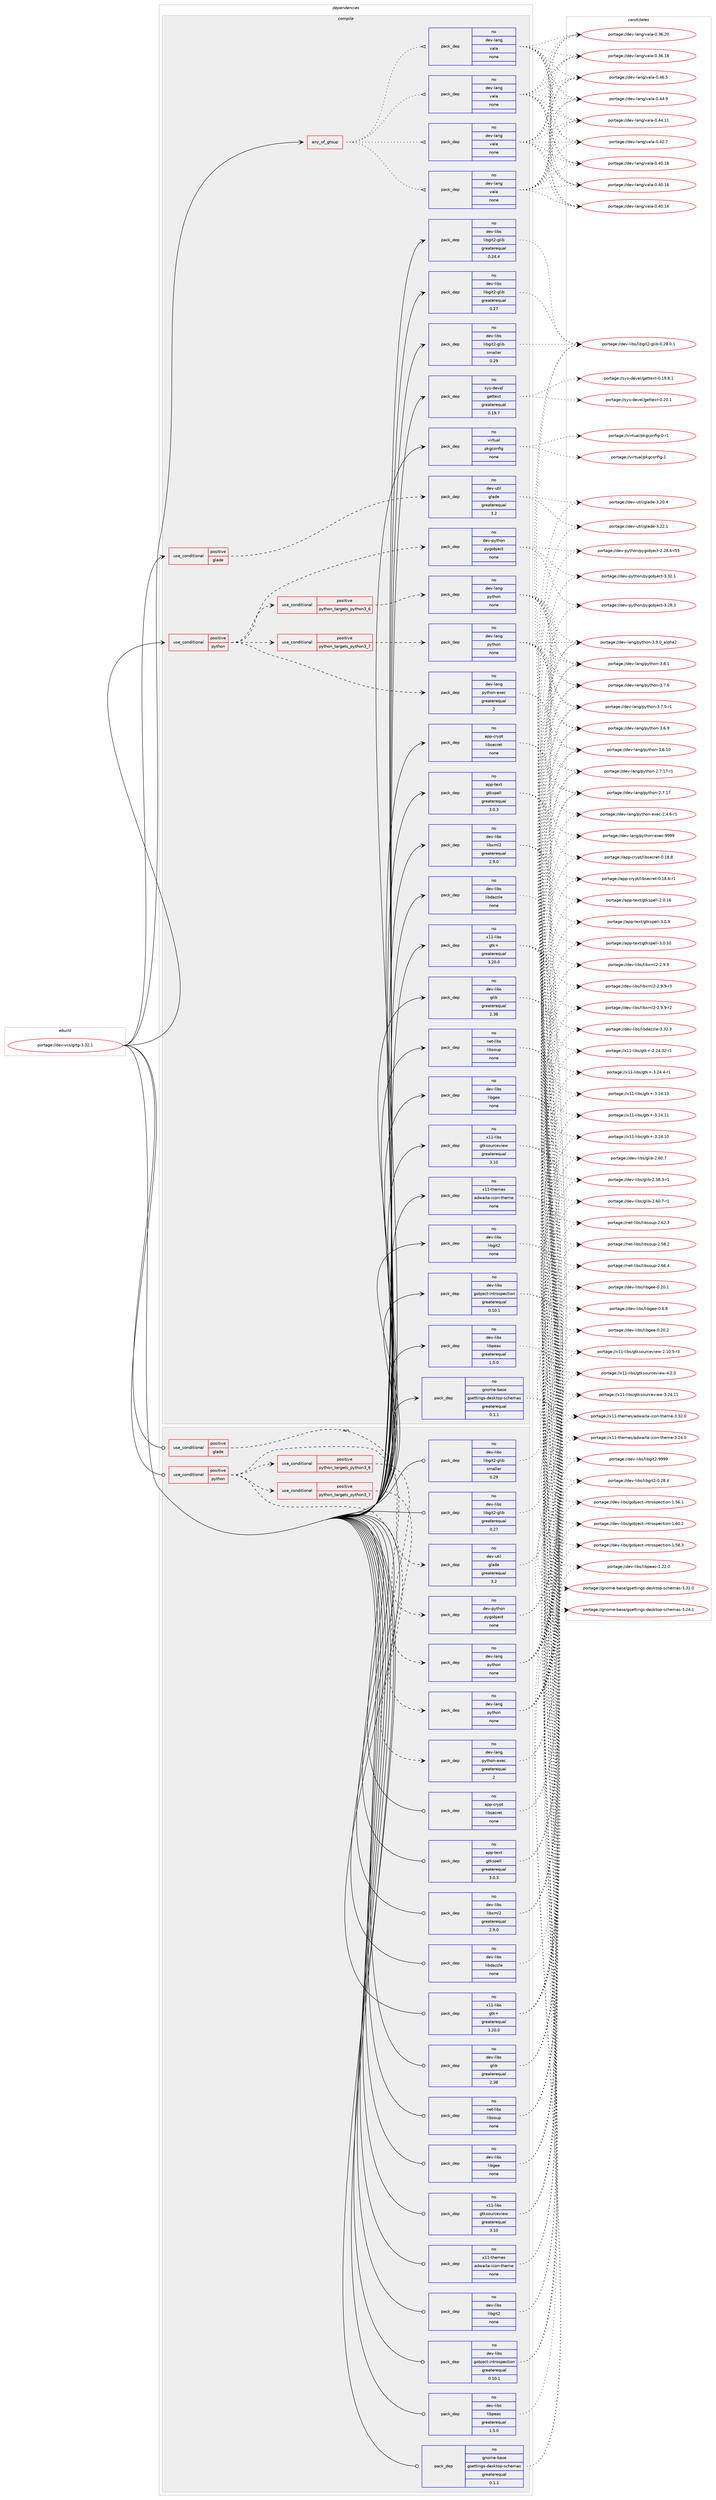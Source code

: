 digraph prolog {

# *************
# Graph options
# *************

newrank=true;
concentrate=true;
compound=true;
graph [rankdir=LR,fontname=Helvetica,fontsize=10,ranksep=1.5];#, ranksep=2.5, nodesep=0.2];
edge  [arrowhead=vee];
node  [fontname=Helvetica,fontsize=10];

# **********
# The ebuild
# **********

subgraph cluster_leftcol {
color=gray;
label=<<i>ebuild</i>>;
id [label="portage://dev-vcs/gitg-3.32.1", color=red, width=4, href="../dev-vcs/gitg-3.32.1.svg"];
}

# ****************
# The dependencies
# ****************

subgraph cluster_midcol {
color=gray;
label=<<i>dependencies</i>>;
subgraph cluster_compile {
fillcolor="#eeeeee";
style=filled;
label=<<i>compile</i>>;
subgraph any4346 {
dependency293633 [label=<<TABLE BORDER="0" CELLBORDER="1" CELLSPACING="0" CELLPADDING="4"><TR><TD CELLPADDING="10">any_of_group</TD></TR></TABLE>>, shape=none, color=red];subgraph pack228359 {
dependency293634 [label=<<TABLE BORDER="0" CELLBORDER="1" CELLSPACING="0" CELLPADDING="4" WIDTH="220"><TR><TD ROWSPAN="6" CELLPADDING="30">pack_dep</TD></TR><TR><TD WIDTH="110">no</TD></TR><TR><TD>dev-lang</TD></TR><TR><TD>vala</TD></TR><TR><TD>none</TD></TR><TR><TD></TD></TR></TABLE>>, shape=none, color=blue];
}
dependency293633:e -> dependency293634:w [weight=20,style="dotted",arrowhead="oinv"];
subgraph pack228360 {
dependency293635 [label=<<TABLE BORDER="0" CELLBORDER="1" CELLSPACING="0" CELLPADDING="4" WIDTH="220"><TR><TD ROWSPAN="6" CELLPADDING="30">pack_dep</TD></TR><TR><TD WIDTH="110">no</TD></TR><TR><TD>dev-lang</TD></TR><TR><TD>vala</TD></TR><TR><TD>none</TD></TR><TR><TD></TD></TR></TABLE>>, shape=none, color=blue];
}
dependency293633:e -> dependency293635:w [weight=20,style="dotted",arrowhead="oinv"];
subgraph pack228361 {
dependency293636 [label=<<TABLE BORDER="0" CELLBORDER="1" CELLSPACING="0" CELLPADDING="4" WIDTH="220"><TR><TD ROWSPAN="6" CELLPADDING="30">pack_dep</TD></TR><TR><TD WIDTH="110">no</TD></TR><TR><TD>dev-lang</TD></TR><TR><TD>vala</TD></TR><TR><TD>none</TD></TR><TR><TD></TD></TR></TABLE>>, shape=none, color=blue];
}
dependency293633:e -> dependency293636:w [weight=20,style="dotted",arrowhead="oinv"];
subgraph pack228362 {
dependency293637 [label=<<TABLE BORDER="0" CELLBORDER="1" CELLSPACING="0" CELLPADDING="4" WIDTH="220"><TR><TD ROWSPAN="6" CELLPADDING="30">pack_dep</TD></TR><TR><TD WIDTH="110">no</TD></TR><TR><TD>dev-lang</TD></TR><TR><TD>vala</TD></TR><TR><TD>none</TD></TR><TR><TD></TD></TR></TABLE>>, shape=none, color=blue];
}
dependency293633:e -> dependency293637:w [weight=20,style="dotted",arrowhead="oinv"];
}
id:e -> dependency293633:w [weight=20,style="solid",arrowhead="vee"];
subgraph cond60725 {
dependency293638 [label=<<TABLE BORDER="0" CELLBORDER="1" CELLSPACING="0" CELLPADDING="4"><TR><TD ROWSPAN="3" CELLPADDING="10">use_conditional</TD></TR><TR><TD>positive</TD></TR><TR><TD>glade</TD></TR></TABLE>>, shape=none, color=red];
subgraph pack228363 {
dependency293639 [label=<<TABLE BORDER="0" CELLBORDER="1" CELLSPACING="0" CELLPADDING="4" WIDTH="220"><TR><TD ROWSPAN="6" CELLPADDING="30">pack_dep</TD></TR><TR><TD WIDTH="110">no</TD></TR><TR><TD>dev-util</TD></TR><TR><TD>glade</TD></TR><TR><TD>greaterequal</TD></TR><TR><TD>3.2</TD></TR></TABLE>>, shape=none, color=blue];
}
dependency293638:e -> dependency293639:w [weight=20,style="dashed",arrowhead="vee"];
}
id:e -> dependency293638:w [weight=20,style="solid",arrowhead="vee"];
subgraph cond60726 {
dependency293640 [label=<<TABLE BORDER="0" CELLBORDER="1" CELLSPACING="0" CELLPADDING="4"><TR><TD ROWSPAN="3" CELLPADDING="10">use_conditional</TD></TR><TR><TD>positive</TD></TR><TR><TD>python</TD></TR></TABLE>>, shape=none, color=red];
subgraph cond60727 {
dependency293641 [label=<<TABLE BORDER="0" CELLBORDER="1" CELLSPACING="0" CELLPADDING="4"><TR><TD ROWSPAN="3" CELLPADDING="10">use_conditional</TD></TR><TR><TD>positive</TD></TR><TR><TD>python_targets_python3_6</TD></TR></TABLE>>, shape=none, color=red];
subgraph pack228364 {
dependency293642 [label=<<TABLE BORDER="0" CELLBORDER="1" CELLSPACING="0" CELLPADDING="4" WIDTH="220"><TR><TD ROWSPAN="6" CELLPADDING="30">pack_dep</TD></TR><TR><TD WIDTH="110">no</TD></TR><TR><TD>dev-lang</TD></TR><TR><TD>python</TD></TR><TR><TD>none</TD></TR><TR><TD></TD></TR></TABLE>>, shape=none, color=blue];
}
dependency293641:e -> dependency293642:w [weight=20,style="dashed",arrowhead="vee"];
}
dependency293640:e -> dependency293641:w [weight=20,style="dashed",arrowhead="vee"];
subgraph cond60728 {
dependency293643 [label=<<TABLE BORDER="0" CELLBORDER="1" CELLSPACING="0" CELLPADDING="4"><TR><TD ROWSPAN="3" CELLPADDING="10">use_conditional</TD></TR><TR><TD>positive</TD></TR><TR><TD>python_targets_python3_7</TD></TR></TABLE>>, shape=none, color=red];
subgraph pack228365 {
dependency293644 [label=<<TABLE BORDER="0" CELLBORDER="1" CELLSPACING="0" CELLPADDING="4" WIDTH="220"><TR><TD ROWSPAN="6" CELLPADDING="30">pack_dep</TD></TR><TR><TD WIDTH="110">no</TD></TR><TR><TD>dev-lang</TD></TR><TR><TD>python</TD></TR><TR><TD>none</TD></TR><TR><TD></TD></TR></TABLE>>, shape=none, color=blue];
}
dependency293643:e -> dependency293644:w [weight=20,style="dashed",arrowhead="vee"];
}
dependency293640:e -> dependency293643:w [weight=20,style="dashed",arrowhead="vee"];
subgraph pack228366 {
dependency293645 [label=<<TABLE BORDER="0" CELLBORDER="1" CELLSPACING="0" CELLPADDING="4" WIDTH="220"><TR><TD ROWSPAN="6" CELLPADDING="30">pack_dep</TD></TR><TR><TD WIDTH="110">no</TD></TR><TR><TD>dev-lang</TD></TR><TR><TD>python-exec</TD></TR><TR><TD>greaterequal</TD></TR><TR><TD>2</TD></TR></TABLE>>, shape=none, color=blue];
}
dependency293640:e -> dependency293645:w [weight=20,style="dashed",arrowhead="vee"];
subgraph pack228367 {
dependency293646 [label=<<TABLE BORDER="0" CELLBORDER="1" CELLSPACING="0" CELLPADDING="4" WIDTH="220"><TR><TD ROWSPAN="6" CELLPADDING="30">pack_dep</TD></TR><TR><TD WIDTH="110">no</TD></TR><TR><TD>dev-python</TD></TR><TR><TD>pygobject</TD></TR><TR><TD>none</TD></TR><TR><TD></TD></TR></TABLE>>, shape=none, color=blue];
}
dependency293640:e -> dependency293646:w [weight=20,style="dashed",arrowhead="vee"];
}
id:e -> dependency293640:w [weight=20,style="solid",arrowhead="vee"];
subgraph pack228368 {
dependency293647 [label=<<TABLE BORDER="0" CELLBORDER="1" CELLSPACING="0" CELLPADDING="4" WIDTH="220"><TR><TD ROWSPAN="6" CELLPADDING="30">pack_dep</TD></TR><TR><TD WIDTH="110">no</TD></TR><TR><TD>app-crypt</TD></TR><TR><TD>libsecret</TD></TR><TR><TD>none</TD></TR><TR><TD></TD></TR></TABLE>>, shape=none, color=blue];
}
id:e -> dependency293647:w [weight=20,style="solid",arrowhead="vee"];
subgraph pack228369 {
dependency293648 [label=<<TABLE BORDER="0" CELLBORDER="1" CELLSPACING="0" CELLPADDING="4" WIDTH="220"><TR><TD ROWSPAN="6" CELLPADDING="30">pack_dep</TD></TR><TR><TD WIDTH="110">no</TD></TR><TR><TD>app-text</TD></TR><TR><TD>gtkspell</TD></TR><TR><TD>greaterequal</TD></TR><TR><TD>3.0.3</TD></TR></TABLE>>, shape=none, color=blue];
}
id:e -> dependency293648:w [weight=20,style="solid",arrowhead="vee"];
subgraph pack228370 {
dependency293649 [label=<<TABLE BORDER="0" CELLBORDER="1" CELLSPACING="0" CELLPADDING="4" WIDTH="220"><TR><TD ROWSPAN="6" CELLPADDING="30">pack_dep</TD></TR><TR><TD WIDTH="110">no</TD></TR><TR><TD>dev-libs</TD></TR><TR><TD>glib</TD></TR><TR><TD>greaterequal</TD></TR><TR><TD>2.38</TD></TR></TABLE>>, shape=none, color=blue];
}
id:e -> dependency293649:w [weight=20,style="solid",arrowhead="vee"];
subgraph pack228371 {
dependency293650 [label=<<TABLE BORDER="0" CELLBORDER="1" CELLSPACING="0" CELLPADDING="4" WIDTH="220"><TR><TD ROWSPAN="6" CELLPADDING="30">pack_dep</TD></TR><TR><TD WIDTH="110">no</TD></TR><TR><TD>dev-libs</TD></TR><TR><TD>gobject-introspection</TD></TR><TR><TD>greaterequal</TD></TR><TR><TD>0.10.1</TD></TR></TABLE>>, shape=none, color=blue];
}
id:e -> dependency293650:w [weight=20,style="solid",arrowhead="vee"];
subgraph pack228372 {
dependency293651 [label=<<TABLE BORDER="0" CELLBORDER="1" CELLSPACING="0" CELLPADDING="4" WIDTH="220"><TR><TD ROWSPAN="6" CELLPADDING="30">pack_dep</TD></TR><TR><TD WIDTH="110">no</TD></TR><TR><TD>dev-libs</TD></TR><TR><TD>libdazzle</TD></TR><TR><TD>none</TD></TR><TR><TD></TD></TR></TABLE>>, shape=none, color=blue];
}
id:e -> dependency293651:w [weight=20,style="solid",arrowhead="vee"];
subgraph pack228373 {
dependency293652 [label=<<TABLE BORDER="0" CELLBORDER="1" CELLSPACING="0" CELLPADDING="4" WIDTH="220"><TR><TD ROWSPAN="6" CELLPADDING="30">pack_dep</TD></TR><TR><TD WIDTH="110">no</TD></TR><TR><TD>dev-libs</TD></TR><TR><TD>libgee</TD></TR><TR><TD>none</TD></TR><TR><TD></TD></TR></TABLE>>, shape=none, color=blue];
}
id:e -> dependency293652:w [weight=20,style="solid",arrowhead="vee"];
subgraph pack228374 {
dependency293653 [label=<<TABLE BORDER="0" CELLBORDER="1" CELLSPACING="0" CELLPADDING="4" WIDTH="220"><TR><TD ROWSPAN="6" CELLPADDING="30">pack_dep</TD></TR><TR><TD WIDTH="110">no</TD></TR><TR><TD>dev-libs</TD></TR><TR><TD>libgit2</TD></TR><TR><TD>none</TD></TR><TR><TD></TD></TR></TABLE>>, shape=none, color=blue];
}
id:e -> dependency293653:w [weight=20,style="solid",arrowhead="vee"];
subgraph pack228375 {
dependency293654 [label=<<TABLE BORDER="0" CELLBORDER="1" CELLSPACING="0" CELLPADDING="4" WIDTH="220"><TR><TD ROWSPAN="6" CELLPADDING="30">pack_dep</TD></TR><TR><TD WIDTH="110">no</TD></TR><TR><TD>dev-libs</TD></TR><TR><TD>libgit2-glib</TD></TR><TR><TD>greaterequal</TD></TR><TR><TD>0.24.4</TD></TR></TABLE>>, shape=none, color=blue];
}
id:e -> dependency293654:w [weight=20,style="solid",arrowhead="vee"];
subgraph pack228376 {
dependency293655 [label=<<TABLE BORDER="0" CELLBORDER="1" CELLSPACING="0" CELLPADDING="4" WIDTH="220"><TR><TD ROWSPAN="6" CELLPADDING="30">pack_dep</TD></TR><TR><TD WIDTH="110">no</TD></TR><TR><TD>dev-libs</TD></TR><TR><TD>libgit2-glib</TD></TR><TR><TD>greaterequal</TD></TR><TR><TD>0.27</TD></TR></TABLE>>, shape=none, color=blue];
}
id:e -> dependency293655:w [weight=20,style="solid",arrowhead="vee"];
subgraph pack228377 {
dependency293656 [label=<<TABLE BORDER="0" CELLBORDER="1" CELLSPACING="0" CELLPADDING="4" WIDTH="220"><TR><TD ROWSPAN="6" CELLPADDING="30">pack_dep</TD></TR><TR><TD WIDTH="110">no</TD></TR><TR><TD>dev-libs</TD></TR><TR><TD>libgit2-glib</TD></TR><TR><TD>smaller</TD></TR><TR><TD>0.29</TD></TR></TABLE>>, shape=none, color=blue];
}
id:e -> dependency293656:w [weight=20,style="solid",arrowhead="vee"];
subgraph pack228378 {
dependency293657 [label=<<TABLE BORDER="0" CELLBORDER="1" CELLSPACING="0" CELLPADDING="4" WIDTH="220"><TR><TD ROWSPAN="6" CELLPADDING="30">pack_dep</TD></TR><TR><TD WIDTH="110">no</TD></TR><TR><TD>dev-libs</TD></TR><TR><TD>libpeas</TD></TR><TR><TD>greaterequal</TD></TR><TR><TD>1.5.0</TD></TR></TABLE>>, shape=none, color=blue];
}
id:e -> dependency293657:w [weight=20,style="solid",arrowhead="vee"];
subgraph pack228379 {
dependency293658 [label=<<TABLE BORDER="0" CELLBORDER="1" CELLSPACING="0" CELLPADDING="4" WIDTH="220"><TR><TD ROWSPAN="6" CELLPADDING="30">pack_dep</TD></TR><TR><TD WIDTH="110">no</TD></TR><TR><TD>dev-libs</TD></TR><TR><TD>libxml2</TD></TR><TR><TD>greaterequal</TD></TR><TR><TD>2.9.0</TD></TR></TABLE>>, shape=none, color=blue];
}
id:e -> dependency293658:w [weight=20,style="solid",arrowhead="vee"];
subgraph pack228380 {
dependency293659 [label=<<TABLE BORDER="0" CELLBORDER="1" CELLSPACING="0" CELLPADDING="4" WIDTH="220"><TR><TD ROWSPAN="6" CELLPADDING="30">pack_dep</TD></TR><TR><TD WIDTH="110">no</TD></TR><TR><TD>gnome-base</TD></TR><TR><TD>gsettings-desktop-schemas</TD></TR><TR><TD>greaterequal</TD></TR><TR><TD>0.1.1</TD></TR></TABLE>>, shape=none, color=blue];
}
id:e -> dependency293659:w [weight=20,style="solid",arrowhead="vee"];
subgraph pack228381 {
dependency293660 [label=<<TABLE BORDER="0" CELLBORDER="1" CELLSPACING="0" CELLPADDING="4" WIDTH="220"><TR><TD ROWSPAN="6" CELLPADDING="30">pack_dep</TD></TR><TR><TD WIDTH="110">no</TD></TR><TR><TD>net-libs</TD></TR><TR><TD>libsoup</TD></TR><TR><TD>none</TD></TR><TR><TD></TD></TR></TABLE>>, shape=none, color=blue];
}
id:e -> dependency293660:w [weight=20,style="solid",arrowhead="vee"];
subgraph pack228382 {
dependency293661 [label=<<TABLE BORDER="0" CELLBORDER="1" CELLSPACING="0" CELLPADDING="4" WIDTH="220"><TR><TD ROWSPAN="6" CELLPADDING="30">pack_dep</TD></TR><TR><TD WIDTH="110">no</TD></TR><TR><TD>sys-devel</TD></TR><TR><TD>gettext</TD></TR><TR><TD>greaterequal</TD></TR><TR><TD>0.19.7</TD></TR></TABLE>>, shape=none, color=blue];
}
id:e -> dependency293661:w [weight=20,style="solid",arrowhead="vee"];
subgraph pack228383 {
dependency293662 [label=<<TABLE BORDER="0" CELLBORDER="1" CELLSPACING="0" CELLPADDING="4" WIDTH="220"><TR><TD ROWSPAN="6" CELLPADDING="30">pack_dep</TD></TR><TR><TD WIDTH="110">no</TD></TR><TR><TD>virtual</TD></TR><TR><TD>pkgconfig</TD></TR><TR><TD>none</TD></TR><TR><TD></TD></TR></TABLE>>, shape=none, color=blue];
}
id:e -> dependency293662:w [weight=20,style="solid",arrowhead="vee"];
subgraph pack228384 {
dependency293663 [label=<<TABLE BORDER="0" CELLBORDER="1" CELLSPACING="0" CELLPADDING="4" WIDTH="220"><TR><TD ROWSPAN="6" CELLPADDING="30">pack_dep</TD></TR><TR><TD WIDTH="110">no</TD></TR><TR><TD>x11-libs</TD></TR><TR><TD>gtk+</TD></TR><TR><TD>greaterequal</TD></TR><TR><TD>3.20.0</TD></TR></TABLE>>, shape=none, color=blue];
}
id:e -> dependency293663:w [weight=20,style="solid",arrowhead="vee"];
subgraph pack228385 {
dependency293664 [label=<<TABLE BORDER="0" CELLBORDER="1" CELLSPACING="0" CELLPADDING="4" WIDTH="220"><TR><TD ROWSPAN="6" CELLPADDING="30">pack_dep</TD></TR><TR><TD WIDTH="110">no</TD></TR><TR><TD>x11-libs</TD></TR><TR><TD>gtksourceview</TD></TR><TR><TD>greaterequal</TD></TR><TR><TD>3.10</TD></TR></TABLE>>, shape=none, color=blue];
}
id:e -> dependency293664:w [weight=20,style="solid",arrowhead="vee"];
subgraph pack228386 {
dependency293665 [label=<<TABLE BORDER="0" CELLBORDER="1" CELLSPACING="0" CELLPADDING="4" WIDTH="220"><TR><TD ROWSPAN="6" CELLPADDING="30">pack_dep</TD></TR><TR><TD WIDTH="110">no</TD></TR><TR><TD>x11-themes</TD></TR><TR><TD>adwaita-icon-theme</TD></TR><TR><TD>none</TD></TR><TR><TD></TD></TR></TABLE>>, shape=none, color=blue];
}
id:e -> dependency293665:w [weight=20,style="solid",arrowhead="vee"];
}
subgraph cluster_compileandrun {
fillcolor="#eeeeee";
style=filled;
label=<<i>compile and run</i>>;
}
subgraph cluster_run {
fillcolor="#eeeeee";
style=filled;
label=<<i>run</i>>;
subgraph cond60729 {
dependency293666 [label=<<TABLE BORDER="0" CELLBORDER="1" CELLSPACING="0" CELLPADDING="4"><TR><TD ROWSPAN="3" CELLPADDING="10">use_conditional</TD></TR><TR><TD>positive</TD></TR><TR><TD>glade</TD></TR></TABLE>>, shape=none, color=red];
subgraph pack228387 {
dependency293667 [label=<<TABLE BORDER="0" CELLBORDER="1" CELLSPACING="0" CELLPADDING="4" WIDTH="220"><TR><TD ROWSPAN="6" CELLPADDING="30">pack_dep</TD></TR><TR><TD WIDTH="110">no</TD></TR><TR><TD>dev-util</TD></TR><TR><TD>glade</TD></TR><TR><TD>greaterequal</TD></TR><TR><TD>3.2</TD></TR></TABLE>>, shape=none, color=blue];
}
dependency293666:e -> dependency293667:w [weight=20,style="dashed",arrowhead="vee"];
}
id:e -> dependency293666:w [weight=20,style="solid",arrowhead="odot"];
subgraph cond60730 {
dependency293668 [label=<<TABLE BORDER="0" CELLBORDER="1" CELLSPACING="0" CELLPADDING="4"><TR><TD ROWSPAN="3" CELLPADDING="10">use_conditional</TD></TR><TR><TD>positive</TD></TR><TR><TD>python</TD></TR></TABLE>>, shape=none, color=red];
subgraph cond60731 {
dependency293669 [label=<<TABLE BORDER="0" CELLBORDER="1" CELLSPACING="0" CELLPADDING="4"><TR><TD ROWSPAN="3" CELLPADDING="10">use_conditional</TD></TR><TR><TD>positive</TD></TR><TR><TD>python_targets_python3_6</TD></TR></TABLE>>, shape=none, color=red];
subgraph pack228388 {
dependency293670 [label=<<TABLE BORDER="0" CELLBORDER="1" CELLSPACING="0" CELLPADDING="4" WIDTH="220"><TR><TD ROWSPAN="6" CELLPADDING="30">pack_dep</TD></TR><TR><TD WIDTH="110">no</TD></TR><TR><TD>dev-lang</TD></TR><TR><TD>python</TD></TR><TR><TD>none</TD></TR><TR><TD></TD></TR></TABLE>>, shape=none, color=blue];
}
dependency293669:e -> dependency293670:w [weight=20,style="dashed",arrowhead="vee"];
}
dependency293668:e -> dependency293669:w [weight=20,style="dashed",arrowhead="vee"];
subgraph cond60732 {
dependency293671 [label=<<TABLE BORDER="0" CELLBORDER="1" CELLSPACING="0" CELLPADDING="4"><TR><TD ROWSPAN="3" CELLPADDING="10">use_conditional</TD></TR><TR><TD>positive</TD></TR><TR><TD>python_targets_python3_7</TD></TR></TABLE>>, shape=none, color=red];
subgraph pack228389 {
dependency293672 [label=<<TABLE BORDER="0" CELLBORDER="1" CELLSPACING="0" CELLPADDING="4" WIDTH="220"><TR><TD ROWSPAN="6" CELLPADDING="30">pack_dep</TD></TR><TR><TD WIDTH="110">no</TD></TR><TR><TD>dev-lang</TD></TR><TR><TD>python</TD></TR><TR><TD>none</TD></TR><TR><TD></TD></TR></TABLE>>, shape=none, color=blue];
}
dependency293671:e -> dependency293672:w [weight=20,style="dashed",arrowhead="vee"];
}
dependency293668:e -> dependency293671:w [weight=20,style="dashed",arrowhead="vee"];
subgraph pack228390 {
dependency293673 [label=<<TABLE BORDER="0" CELLBORDER="1" CELLSPACING="0" CELLPADDING="4" WIDTH="220"><TR><TD ROWSPAN="6" CELLPADDING="30">pack_dep</TD></TR><TR><TD WIDTH="110">no</TD></TR><TR><TD>dev-lang</TD></TR><TR><TD>python-exec</TD></TR><TR><TD>greaterequal</TD></TR><TR><TD>2</TD></TR></TABLE>>, shape=none, color=blue];
}
dependency293668:e -> dependency293673:w [weight=20,style="dashed",arrowhead="vee"];
subgraph pack228391 {
dependency293674 [label=<<TABLE BORDER="0" CELLBORDER="1" CELLSPACING="0" CELLPADDING="4" WIDTH="220"><TR><TD ROWSPAN="6" CELLPADDING="30">pack_dep</TD></TR><TR><TD WIDTH="110">no</TD></TR><TR><TD>dev-python</TD></TR><TR><TD>pygobject</TD></TR><TR><TD>none</TD></TR><TR><TD></TD></TR></TABLE>>, shape=none, color=blue];
}
dependency293668:e -> dependency293674:w [weight=20,style="dashed",arrowhead="vee"];
}
id:e -> dependency293668:w [weight=20,style="solid",arrowhead="odot"];
subgraph pack228392 {
dependency293675 [label=<<TABLE BORDER="0" CELLBORDER="1" CELLSPACING="0" CELLPADDING="4" WIDTH="220"><TR><TD ROWSPAN="6" CELLPADDING="30">pack_dep</TD></TR><TR><TD WIDTH="110">no</TD></TR><TR><TD>app-crypt</TD></TR><TR><TD>libsecret</TD></TR><TR><TD>none</TD></TR><TR><TD></TD></TR></TABLE>>, shape=none, color=blue];
}
id:e -> dependency293675:w [weight=20,style="solid",arrowhead="odot"];
subgraph pack228393 {
dependency293676 [label=<<TABLE BORDER="0" CELLBORDER="1" CELLSPACING="0" CELLPADDING="4" WIDTH="220"><TR><TD ROWSPAN="6" CELLPADDING="30">pack_dep</TD></TR><TR><TD WIDTH="110">no</TD></TR><TR><TD>app-text</TD></TR><TR><TD>gtkspell</TD></TR><TR><TD>greaterequal</TD></TR><TR><TD>3.0.3</TD></TR></TABLE>>, shape=none, color=blue];
}
id:e -> dependency293676:w [weight=20,style="solid",arrowhead="odot"];
subgraph pack228394 {
dependency293677 [label=<<TABLE BORDER="0" CELLBORDER="1" CELLSPACING="0" CELLPADDING="4" WIDTH="220"><TR><TD ROWSPAN="6" CELLPADDING="30">pack_dep</TD></TR><TR><TD WIDTH="110">no</TD></TR><TR><TD>dev-libs</TD></TR><TR><TD>glib</TD></TR><TR><TD>greaterequal</TD></TR><TR><TD>2.38</TD></TR></TABLE>>, shape=none, color=blue];
}
id:e -> dependency293677:w [weight=20,style="solid",arrowhead="odot"];
subgraph pack228395 {
dependency293678 [label=<<TABLE BORDER="0" CELLBORDER="1" CELLSPACING="0" CELLPADDING="4" WIDTH="220"><TR><TD ROWSPAN="6" CELLPADDING="30">pack_dep</TD></TR><TR><TD WIDTH="110">no</TD></TR><TR><TD>dev-libs</TD></TR><TR><TD>gobject-introspection</TD></TR><TR><TD>greaterequal</TD></TR><TR><TD>0.10.1</TD></TR></TABLE>>, shape=none, color=blue];
}
id:e -> dependency293678:w [weight=20,style="solid",arrowhead="odot"];
subgraph pack228396 {
dependency293679 [label=<<TABLE BORDER="0" CELLBORDER="1" CELLSPACING="0" CELLPADDING="4" WIDTH="220"><TR><TD ROWSPAN="6" CELLPADDING="30">pack_dep</TD></TR><TR><TD WIDTH="110">no</TD></TR><TR><TD>dev-libs</TD></TR><TR><TD>libdazzle</TD></TR><TR><TD>none</TD></TR><TR><TD></TD></TR></TABLE>>, shape=none, color=blue];
}
id:e -> dependency293679:w [weight=20,style="solid",arrowhead="odot"];
subgraph pack228397 {
dependency293680 [label=<<TABLE BORDER="0" CELLBORDER="1" CELLSPACING="0" CELLPADDING="4" WIDTH="220"><TR><TD ROWSPAN="6" CELLPADDING="30">pack_dep</TD></TR><TR><TD WIDTH="110">no</TD></TR><TR><TD>dev-libs</TD></TR><TR><TD>libgee</TD></TR><TR><TD>none</TD></TR><TR><TD></TD></TR></TABLE>>, shape=none, color=blue];
}
id:e -> dependency293680:w [weight=20,style="solid",arrowhead="odot"];
subgraph pack228398 {
dependency293681 [label=<<TABLE BORDER="0" CELLBORDER="1" CELLSPACING="0" CELLPADDING="4" WIDTH="220"><TR><TD ROWSPAN="6" CELLPADDING="30">pack_dep</TD></TR><TR><TD WIDTH="110">no</TD></TR><TR><TD>dev-libs</TD></TR><TR><TD>libgit2</TD></TR><TR><TD>none</TD></TR><TR><TD></TD></TR></TABLE>>, shape=none, color=blue];
}
id:e -> dependency293681:w [weight=20,style="solid",arrowhead="odot"];
subgraph pack228399 {
dependency293682 [label=<<TABLE BORDER="0" CELLBORDER="1" CELLSPACING="0" CELLPADDING="4" WIDTH="220"><TR><TD ROWSPAN="6" CELLPADDING="30">pack_dep</TD></TR><TR><TD WIDTH="110">no</TD></TR><TR><TD>dev-libs</TD></TR><TR><TD>libgit2-glib</TD></TR><TR><TD>greaterequal</TD></TR><TR><TD>0.27</TD></TR></TABLE>>, shape=none, color=blue];
}
id:e -> dependency293682:w [weight=20,style="solid",arrowhead="odot"];
subgraph pack228400 {
dependency293683 [label=<<TABLE BORDER="0" CELLBORDER="1" CELLSPACING="0" CELLPADDING="4" WIDTH="220"><TR><TD ROWSPAN="6" CELLPADDING="30">pack_dep</TD></TR><TR><TD WIDTH="110">no</TD></TR><TR><TD>dev-libs</TD></TR><TR><TD>libgit2-glib</TD></TR><TR><TD>smaller</TD></TR><TR><TD>0.29</TD></TR></TABLE>>, shape=none, color=blue];
}
id:e -> dependency293683:w [weight=20,style="solid",arrowhead="odot"];
subgraph pack228401 {
dependency293684 [label=<<TABLE BORDER="0" CELLBORDER="1" CELLSPACING="0" CELLPADDING="4" WIDTH="220"><TR><TD ROWSPAN="6" CELLPADDING="30">pack_dep</TD></TR><TR><TD WIDTH="110">no</TD></TR><TR><TD>dev-libs</TD></TR><TR><TD>libpeas</TD></TR><TR><TD>greaterequal</TD></TR><TR><TD>1.5.0</TD></TR></TABLE>>, shape=none, color=blue];
}
id:e -> dependency293684:w [weight=20,style="solid",arrowhead="odot"];
subgraph pack228402 {
dependency293685 [label=<<TABLE BORDER="0" CELLBORDER="1" CELLSPACING="0" CELLPADDING="4" WIDTH="220"><TR><TD ROWSPAN="6" CELLPADDING="30">pack_dep</TD></TR><TR><TD WIDTH="110">no</TD></TR><TR><TD>dev-libs</TD></TR><TR><TD>libxml2</TD></TR><TR><TD>greaterequal</TD></TR><TR><TD>2.9.0</TD></TR></TABLE>>, shape=none, color=blue];
}
id:e -> dependency293685:w [weight=20,style="solid",arrowhead="odot"];
subgraph pack228403 {
dependency293686 [label=<<TABLE BORDER="0" CELLBORDER="1" CELLSPACING="0" CELLPADDING="4" WIDTH="220"><TR><TD ROWSPAN="6" CELLPADDING="30">pack_dep</TD></TR><TR><TD WIDTH="110">no</TD></TR><TR><TD>gnome-base</TD></TR><TR><TD>gsettings-desktop-schemas</TD></TR><TR><TD>greaterequal</TD></TR><TR><TD>0.1.1</TD></TR></TABLE>>, shape=none, color=blue];
}
id:e -> dependency293686:w [weight=20,style="solid",arrowhead="odot"];
subgraph pack228404 {
dependency293687 [label=<<TABLE BORDER="0" CELLBORDER="1" CELLSPACING="0" CELLPADDING="4" WIDTH="220"><TR><TD ROWSPAN="6" CELLPADDING="30">pack_dep</TD></TR><TR><TD WIDTH="110">no</TD></TR><TR><TD>net-libs</TD></TR><TR><TD>libsoup</TD></TR><TR><TD>none</TD></TR><TR><TD></TD></TR></TABLE>>, shape=none, color=blue];
}
id:e -> dependency293687:w [weight=20,style="solid",arrowhead="odot"];
subgraph pack228405 {
dependency293688 [label=<<TABLE BORDER="0" CELLBORDER="1" CELLSPACING="0" CELLPADDING="4" WIDTH="220"><TR><TD ROWSPAN="6" CELLPADDING="30">pack_dep</TD></TR><TR><TD WIDTH="110">no</TD></TR><TR><TD>x11-libs</TD></TR><TR><TD>gtk+</TD></TR><TR><TD>greaterequal</TD></TR><TR><TD>3.20.0</TD></TR></TABLE>>, shape=none, color=blue];
}
id:e -> dependency293688:w [weight=20,style="solid",arrowhead="odot"];
subgraph pack228406 {
dependency293689 [label=<<TABLE BORDER="0" CELLBORDER="1" CELLSPACING="0" CELLPADDING="4" WIDTH="220"><TR><TD ROWSPAN="6" CELLPADDING="30">pack_dep</TD></TR><TR><TD WIDTH="110">no</TD></TR><TR><TD>x11-libs</TD></TR><TR><TD>gtksourceview</TD></TR><TR><TD>greaterequal</TD></TR><TR><TD>3.10</TD></TR></TABLE>>, shape=none, color=blue];
}
id:e -> dependency293689:w [weight=20,style="solid",arrowhead="odot"];
subgraph pack228407 {
dependency293690 [label=<<TABLE BORDER="0" CELLBORDER="1" CELLSPACING="0" CELLPADDING="4" WIDTH="220"><TR><TD ROWSPAN="6" CELLPADDING="30">pack_dep</TD></TR><TR><TD WIDTH="110">no</TD></TR><TR><TD>x11-themes</TD></TR><TR><TD>adwaita-icon-theme</TD></TR><TR><TD>none</TD></TR><TR><TD></TD></TR></TABLE>>, shape=none, color=blue];
}
id:e -> dependency293690:w [weight=20,style="solid",arrowhead="odot"];
}
}

# **************
# The candidates
# **************

subgraph cluster_choices {
rank=same;
color=gray;
label=<<i>candidates</i>>;

subgraph choice228359 {
color=black;
nodesep=1;
choice100101118451089711010347118971089745484652544653 [label="portage://dev-lang/vala-0.46.5", color=red, width=4,href="../dev-lang/vala-0.46.5.svg"];
choice100101118451089711010347118971089745484652524657 [label="portage://dev-lang/vala-0.44.9", color=red, width=4,href="../dev-lang/vala-0.44.9.svg"];
choice10010111845108971101034711897108974548465252464949 [label="portage://dev-lang/vala-0.44.11", color=red, width=4,href="../dev-lang/vala-0.44.11.svg"];
choice100101118451089711010347118971089745484652504655 [label="portage://dev-lang/vala-0.42.7", color=red, width=4,href="../dev-lang/vala-0.42.7.svg"];
choice10010111845108971101034711897108974548465248464956 [label="portage://dev-lang/vala-0.40.18", color=red, width=4,href="../dev-lang/vala-0.40.18.svg"];
choice10010111845108971101034711897108974548465248464954 [label="portage://dev-lang/vala-0.40.16", color=red, width=4,href="../dev-lang/vala-0.40.16.svg"];
choice10010111845108971101034711897108974548465248464952 [label="portage://dev-lang/vala-0.40.14", color=red, width=4,href="../dev-lang/vala-0.40.14.svg"];
choice10010111845108971101034711897108974548465154465048 [label="portage://dev-lang/vala-0.36.20", color=red, width=4,href="../dev-lang/vala-0.36.20.svg"];
choice10010111845108971101034711897108974548465154464956 [label="portage://dev-lang/vala-0.36.18", color=red, width=4,href="../dev-lang/vala-0.36.18.svg"];
dependency293634:e -> choice100101118451089711010347118971089745484652544653:w [style=dotted,weight="100"];
dependency293634:e -> choice100101118451089711010347118971089745484652524657:w [style=dotted,weight="100"];
dependency293634:e -> choice10010111845108971101034711897108974548465252464949:w [style=dotted,weight="100"];
dependency293634:e -> choice100101118451089711010347118971089745484652504655:w [style=dotted,weight="100"];
dependency293634:e -> choice10010111845108971101034711897108974548465248464956:w [style=dotted,weight="100"];
dependency293634:e -> choice10010111845108971101034711897108974548465248464954:w [style=dotted,weight="100"];
dependency293634:e -> choice10010111845108971101034711897108974548465248464952:w [style=dotted,weight="100"];
dependency293634:e -> choice10010111845108971101034711897108974548465154465048:w [style=dotted,weight="100"];
dependency293634:e -> choice10010111845108971101034711897108974548465154464956:w [style=dotted,weight="100"];
}
subgraph choice228360 {
color=black;
nodesep=1;
choice100101118451089711010347118971089745484652544653 [label="portage://dev-lang/vala-0.46.5", color=red, width=4,href="../dev-lang/vala-0.46.5.svg"];
choice100101118451089711010347118971089745484652524657 [label="portage://dev-lang/vala-0.44.9", color=red, width=4,href="../dev-lang/vala-0.44.9.svg"];
choice10010111845108971101034711897108974548465252464949 [label="portage://dev-lang/vala-0.44.11", color=red, width=4,href="../dev-lang/vala-0.44.11.svg"];
choice100101118451089711010347118971089745484652504655 [label="portage://dev-lang/vala-0.42.7", color=red, width=4,href="../dev-lang/vala-0.42.7.svg"];
choice10010111845108971101034711897108974548465248464956 [label="portage://dev-lang/vala-0.40.18", color=red, width=4,href="../dev-lang/vala-0.40.18.svg"];
choice10010111845108971101034711897108974548465248464954 [label="portage://dev-lang/vala-0.40.16", color=red, width=4,href="../dev-lang/vala-0.40.16.svg"];
choice10010111845108971101034711897108974548465248464952 [label="portage://dev-lang/vala-0.40.14", color=red, width=4,href="../dev-lang/vala-0.40.14.svg"];
choice10010111845108971101034711897108974548465154465048 [label="portage://dev-lang/vala-0.36.20", color=red, width=4,href="../dev-lang/vala-0.36.20.svg"];
choice10010111845108971101034711897108974548465154464956 [label="portage://dev-lang/vala-0.36.18", color=red, width=4,href="../dev-lang/vala-0.36.18.svg"];
dependency293635:e -> choice100101118451089711010347118971089745484652544653:w [style=dotted,weight="100"];
dependency293635:e -> choice100101118451089711010347118971089745484652524657:w [style=dotted,weight="100"];
dependency293635:e -> choice10010111845108971101034711897108974548465252464949:w [style=dotted,weight="100"];
dependency293635:e -> choice100101118451089711010347118971089745484652504655:w [style=dotted,weight="100"];
dependency293635:e -> choice10010111845108971101034711897108974548465248464956:w [style=dotted,weight="100"];
dependency293635:e -> choice10010111845108971101034711897108974548465248464954:w [style=dotted,weight="100"];
dependency293635:e -> choice10010111845108971101034711897108974548465248464952:w [style=dotted,weight="100"];
dependency293635:e -> choice10010111845108971101034711897108974548465154465048:w [style=dotted,weight="100"];
dependency293635:e -> choice10010111845108971101034711897108974548465154464956:w [style=dotted,weight="100"];
}
subgraph choice228361 {
color=black;
nodesep=1;
choice100101118451089711010347118971089745484652544653 [label="portage://dev-lang/vala-0.46.5", color=red, width=4,href="../dev-lang/vala-0.46.5.svg"];
choice100101118451089711010347118971089745484652524657 [label="portage://dev-lang/vala-0.44.9", color=red, width=4,href="../dev-lang/vala-0.44.9.svg"];
choice10010111845108971101034711897108974548465252464949 [label="portage://dev-lang/vala-0.44.11", color=red, width=4,href="../dev-lang/vala-0.44.11.svg"];
choice100101118451089711010347118971089745484652504655 [label="portage://dev-lang/vala-0.42.7", color=red, width=4,href="../dev-lang/vala-0.42.7.svg"];
choice10010111845108971101034711897108974548465248464956 [label="portage://dev-lang/vala-0.40.18", color=red, width=4,href="../dev-lang/vala-0.40.18.svg"];
choice10010111845108971101034711897108974548465248464954 [label="portage://dev-lang/vala-0.40.16", color=red, width=4,href="../dev-lang/vala-0.40.16.svg"];
choice10010111845108971101034711897108974548465248464952 [label="portage://dev-lang/vala-0.40.14", color=red, width=4,href="../dev-lang/vala-0.40.14.svg"];
choice10010111845108971101034711897108974548465154465048 [label="portage://dev-lang/vala-0.36.20", color=red, width=4,href="../dev-lang/vala-0.36.20.svg"];
choice10010111845108971101034711897108974548465154464956 [label="portage://dev-lang/vala-0.36.18", color=red, width=4,href="../dev-lang/vala-0.36.18.svg"];
dependency293636:e -> choice100101118451089711010347118971089745484652544653:w [style=dotted,weight="100"];
dependency293636:e -> choice100101118451089711010347118971089745484652524657:w [style=dotted,weight="100"];
dependency293636:e -> choice10010111845108971101034711897108974548465252464949:w [style=dotted,weight="100"];
dependency293636:e -> choice100101118451089711010347118971089745484652504655:w [style=dotted,weight="100"];
dependency293636:e -> choice10010111845108971101034711897108974548465248464956:w [style=dotted,weight="100"];
dependency293636:e -> choice10010111845108971101034711897108974548465248464954:w [style=dotted,weight="100"];
dependency293636:e -> choice10010111845108971101034711897108974548465248464952:w [style=dotted,weight="100"];
dependency293636:e -> choice10010111845108971101034711897108974548465154465048:w [style=dotted,weight="100"];
dependency293636:e -> choice10010111845108971101034711897108974548465154464956:w [style=dotted,weight="100"];
}
subgraph choice228362 {
color=black;
nodesep=1;
choice100101118451089711010347118971089745484652544653 [label="portage://dev-lang/vala-0.46.5", color=red, width=4,href="../dev-lang/vala-0.46.5.svg"];
choice100101118451089711010347118971089745484652524657 [label="portage://dev-lang/vala-0.44.9", color=red, width=4,href="../dev-lang/vala-0.44.9.svg"];
choice10010111845108971101034711897108974548465252464949 [label="portage://dev-lang/vala-0.44.11", color=red, width=4,href="../dev-lang/vala-0.44.11.svg"];
choice100101118451089711010347118971089745484652504655 [label="portage://dev-lang/vala-0.42.7", color=red, width=4,href="../dev-lang/vala-0.42.7.svg"];
choice10010111845108971101034711897108974548465248464956 [label="portage://dev-lang/vala-0.40.18", color=red, width=4,href="../dev-lang/vala-0.40.18.svg"];
choice10010111845108971101034711897108974548465248464954 [label="portage://dev-lang/vala-0.40.16", color=red, width=4,href="../dev-lang/vala-0.40.16.svg"];
choice10010111845108971101034711897108974548465248464952 [label="portage://dev-lang/vala-0.40.14", color=red, width=4,href="../dev-lang/vala-0.40.14.svg"];
choice10010111845108971101034711897108974548465154465048 [label="portage://dev-lang/vala-0.36.20", color=red, width=4,href="../dev-lang/vala-0.36.20.svg"];
choice10010111845108971101034711897108974548465154464956 [label="portage://dev-lang/vala-0.36.18", color=red, width=4,href="../dev-lang/vala-0.36.18.svg"];
dependency293637:e -> choice100101118451089711010347118971089745484652544653:w [style=dotted,weight="100"];
dependency293637:e -> choice100101118451089711010347118971089745484652524657:w [style=dotted,weight="100"];
dependency293637:e -> choice10010111845108971101034711897108974548465252464949:w [style=dotted,weight="100"];
dependency293637:e -> choice100101118451089711010347118971089745484652504655:w [style=dotted,weight="100"];
dependency293637:e -> choice10010111845108971101034711897108974548465248464956:w [style=dotted,weight="100"];
dependency293637:e -> choice10010111845108971101034711897108974548465248464954:w [style=dotted,weight="100"];
dependency293637:e -> choice10010111845108971101034711897108974548465248464952:w [style=dotted,weight="100"];
dependency293637:e -> choice10010111845108971101034711897108974548465154465048:w [style=dotted,weight="100"];
dependency293637:e -> choice10010111845108971101034711897108974548465154464956:w [style=dotted,weight="100"];
}
subgraph choice228363 {
color=black;
nodesep=1;
choice10010111845117116105108471031089710010145514650504649 [label="portage://dev-util/glade-3.22.1", color=red, width=4,href="../dev-util/glade-3.22.1.svg"];
choice10010111845117116105108471031089710010145514650484652 [label="portage://dev-util/glade-3.20.4", color=red, width=4,href="../dev-util/glade-3.20.4.svg"];
dependency293639:e -> choice10010111845117116105108471031089710010145514650504649:w [style=dotted,weight="100"];
dependency293639:e -> choice10010111845117116105108471031089710010145514650484652:w [style=dotted,weight="100"];
}
subgraph choice228364 {
color=black;
nodesep=1;
choice10010111845108971101034711212111610411111045514657464895971081121049750 [label="portage://dev-lang/python-3.9.0_alpha2", color=red, width=4,href="../dev-lang/python-3.9.0_alpha2.svg"];
choice100101118451089711010347112121116104111110455146564649 [label="portage://dev-lang/python-3.8.1", color=red, width=4,href="../dev-lang/python-3.8.1.svg"];
choice100101118451089711010347112121116104111110455146554654 [label="portage://dev-lang/python-3.7.6", color=red, width=4,href="../dev-lang/python-3.7.6.svg"];
choice1001011184510897110103471121211161041111104551465546534511449 [label="portage://dev-lang/python-3.7.5-r1", color=red, width=4,href="../dev-lang/python-3.7.5-r1.svg"];
choice100101118451089711010347112121116104111110455146544657 [label="portage://dev-lang/python-3.6.9", color=red, width=4,href="../dev-lang/python-3.6.9.svg"];
choice10010111845108971101034711212111610411111045514654464948 [label="portage://dev-lang/python-3.6.10", color=red, width=4,href="../dev-lang/python-3.6.10.svg"];
choice100101118451089711010347112121116104111110455046554649554511449 [label="portage://dev-lang/python-2.7.17-r1", color=red, width=4,href="../dev-lang/python-2.7.17-r1.svg"];
choice10010111845108971101034711212111610411111045504655464955 [label="portage://dev-lang/python-2.7.17", color=red, width=4,href="../dev-lang/python-2.7.17.svg"];
dependency293642:e -> choice10010111845108971101034711212111610411111045514657464895971081121049750:w [style=dotted,weight="100"];
dependency293642:e -> choice100101118451089711010347112121116104111110455146564649:w [style=dotted,weight="100"];
dependency293642:e -> choice100101118451089711010347112121116104111110455146554654:w [style=dotted,weight="100"];
dependency293642:e -> choice1001011184510897110103471121211161041111104551465546534511449:w [style=dotted,weight="100"];
dependency293642:e -> choice100101118451089711010347112121116104111110455146544657:w [style=dotted,weight="100"];
dependency293642:e -> choice10010111845108971101034711212111610411111045514654464948:w [style=dotted,weight="100"];
dependency293642:e -> choice100101118451089711010347112121116104111110455046554649554511449:w [style=dotted,weight="100"];
dependency293642:e -> choice10010111845108971101034711212111610411111045504655464955:w [style=dotted,weight="100"];
}
subgraph choice228365 {
color=black;
nodesep=1;
choice10010111845108971101034711212111610411111045514657464895971081121049750 [label="portage://dev-lang/python-3.9.0_alpha2", color=red, width=4,href="../dev-lang/python-3.9.0_alpha2.svg"];
choice100101118451089711010347112121116104111110455146564649 [label="portage://dev-lang/python-3.8.1", color=red, width=4,href="../dev-lang/python-3.8.1.svg"];
choice100101118451089711010347112121116104111110455146554654 [label="portage://dev-lang/python-3.7.6", color=red, width=4,href="../dev-lang/python-3.7.6.svg"];
choice1001011184510897110103471121211161041111104551465546534511449 [label="portage://dev-lang/python-3.7.5-r1", color=red, width=4,href="../dev-lang/python-3.7.5-r1.svg"];
choice100101118451089711010347112121116104111110455146544657 [label="portage://dev-lang/python-3.6.9", color=red, width=4,href="../dev-lang/python-3.6.9.svg"];
choice10010111845108971101034711212111610411111045514654464948 [label="portage://dev-lang/python-3.6.10", color=red, width=4,href="../dev-lang/python-3.6.10.svg"];
choice100101118451089711010347112121116104111110455046554649554511449 [label="portage://dev-lang/python-2.7.17-r1", color=red, width=4,href="../dev-lang/python-2.7.17-r1.svg"];
choice10010111845108971101034711212111610411111045504655464955 [label="portage://dev-lang/python-2.7.17", color=red, width=4,href="../dev-lang/python-2.7.17.svg"];
dependency293644:e -> choice10010111845108971101034711212111610411111045514657464895971081121049750:w [style=dotted,weight="100"];
dependency293644:e -> choice100101118451089711010347112121116104111110455146564649:w [style=dotted,weight="100"];
dependency293644:e -> choice100101118451089711010347112121116104111110455146554654:w [style=dotted,weight="100"];
dependency293644:e -> choice1001011184510897110103471121211161041111104551465546534511449:w [style=dotted,weight="100"];
dependency293644:e -> choice100101118451089711010347112121116104111110455146544657:w [style=dotted,weight="100"];
dependency293644:e -> choice10010111845108971101034711212111610411111045514654464948:w [style=dotted,weight="100"];
dependency293644:e -> choice100101118451089711010347112121116104111110455046554649554511449:w [style=dotted,weight="100"];
dependency293644:e -> choice10010111845108971101034711212111610411111045504655464955:w [style=dotted,weight="100"];
}
subgraph choice228366 {
color=black;
nodesep=1;
choice10010111845108971101034711212111610411111045101120101994557575757 [label="portage://dev-lang/python-exec-9999", color=red, width=4,href="../dev-lang/python-exec-9999.svg"];
choice10010111845108971101034711212111610411111045101120101994550465246544511449 [label="portage://dev-lang/python-exec-2.4.6-r1", color=red, width=4,href="../dev-lang/python-exec-2.4.6-r1.svg"];
dependency293645:e -> choice10010111845108971101034711212111610411111045101120101994557575757:w [style=dotted,weight="100"];
dependency293645:e -> choice10010111845108971101034711212111610411111045101120101994550465246544511449:w [style=dotted,weight="100"];
}
subgraph choice228367 {
color=black;
nodesep=1;
choice1001011184511212111610411111047112121103111981061019911645514651504649 [label="portage://dev-python/pygobject-3.32.1", color=red, width=4,href="../dev-python/pygobject-3.32.1.svg"];
choice1001011184511212111610411111047112121103111981061019911645514650564651 [label="portage://dev-python/pygobject-3.28.3", color=red, width=4,href="../dev-python/pygobject-3.28.3.svg"];
choice1001011184511212111610411111047112121103111981061019911645504650564654451145353 [label="portage://dev-python/pygobject-2.28.6-r55", color=red, width=4,href="../dev-python/pygobject-2.28.6-r55.svg"];
dependency293646:e -> choice1001011184511212111610411111047112121103111981061019911645514651504649:w [style=dotted,weight="100"];
dependency293646:e -> choice1001011184511212111610411111047112121103111981061019911645514650564651:w [style=dotted,weight="100"];
dependency293646:e -> choice1001011184511212111610411111047112121103111981061019911645504650564654451145353:w [style=dotted,weight="100"];
}
subgraph choice228368 {
color=black;
nodesep=1;
choice97112112459911412111211647108105981151019911410111645484649564656 [label="portage://app-crypt/libsecret-0.18.8", color=red, width=4,href="../app-crypt/libsecret-0.18.8.svg"];
choice971121124599114121112116471081059811510199114101116454846495646544511449 [label="portage://app-crypt/libsecret-0.18.6-r1", color=red, width=4,href="../app-crypt/libsecret-0.18.6-r1.svg"];
dependency293647:e -> choice97112112459911412111211647108105981151019911410111645484649564656:w [style=dotted,weight="100"];
dependency293647:e -> choice971121124599114121112116471081059811510199114101116454846495646544511449:w [style=dotted,weight="100"];
}
subgraph choice228369 {
color=black;
nodesep=1;
choice971121124511610112011647103116107115112101108108455146484657 [label="portage://app-text/gtkspell-3.0.9", color=red, width=4,href="../app-text/gtkspell-3.0.9.svg"];
choice97112112451161011201164710311610711511210110810845514648464948 [label="portage://app-text/gtkspell-3.0.10", color=red, width=4,href="../app-text/gtkspell-3.0.10.svg"];
choice97112112451161011201164710311610711511210110810845504648464954 [label="portage://app-text/gtkspell-2.0.16", color=red, width=4,href="../app-text/gtkspell-2.0.16.svg"];
dependency293648:e -> choice971121124511610112011647103116107115112101108108455146484657:w [style=dotted,weight="100"];
dependency293648:e -> choice97112112451161011201164710311610711511210110810845514648464948:w [style=dotted,weight="100"];
dependency293648:e -> choice97112112451161011201164710311610711511210110810845504648464954:w [style=dotted,weight="100"];
}
subgraph choice228370 {
color=black;
nodesep=1;
choice10010111845108105981154710310810598455046544846554511449 [label="portage://dev-libs/glib-2.60.7-r1", color=red, width=4,href="../dev-libs/glib-2.60.7-r1.svg"];
choice1001011184510810598115471031081059845504654484655 [label="portage://dev-libs/glib-2.60.7", color=red, width=4,href="../dev-libs/glib-2.60.7.svg"];
choice10010111845108105981154710310810598455046535646514511449 [label="portage://dev-libs/glib-2.58.3-r1", color=red, width=4,href="../dev-libs/glib-2.58.3-r1.svg"];
dependency293649:e -> choice10010111845108105981154710310810598455046544846554511449:w [style=dotted,weight="100"];
dependency293649:e -> choice1001011184510810598115471031081059845504654484655:w [style=dotted,weight="100"];
dependency293649:e -> choice10010111845108105981154710310810598455046535646514511449:w [style=dotted,weight="100"];
}
subgraph choice228371 {
color=black;
nodesep=1;
choice1001011184510810598115471031119810610199116451051101161141111151121019911610511111045494654484650 [label="portage://dev-libs/gobject-introspection-1.60.2", color=red, width=4,href="../dev-libs/gobject-introspection-1.60.2.svg"];
choice1001011184510810598115471031119810610199116451051101161141111151121019911610511111045494653564651 [label="portage://dev-libs/gobject-introspection-1.58.3", color=red, width=4,href="../dev-libs/gobject-introspection-1.58.3.svg"];
choice1001011184510810598115471031119810610199116451051101161141111151121019911610511111045494653544649 [label="portage://dev-libs/gobject-introspection-1.56.1", color=red, width=4,href="../dev-libs/gobject-introspection-1.56.1.svg"];
dependency293650:e -> choice1001011184510810598115471031119810610199116451051101161141111151121019911610511111045494654484650:w [style=dotted,weight="100"];
dependency293650:e -> choice1001011184510810598115471031119810610199116451051101161141111151121019911610511111045494653564651:w [style=dotted,weight="100"];
dependency293650:e -> choice1001011184510810598115471031119810610199116451051101161141111151121019911610511111045494653544649:w [style=dotted,weight="100"];
}
subgraph choice228372 {
color=black;
nodesep=1;
choice100101118451081059811547108105981009712212210810145514651504651 [label="portage://dev-libs/libdazzle-3.32.3", color=red, width=4,href="../dev-libs/libdazzle-3.32.3.svg"];
dependency293651:e -> choice100101118451081059811547108105981009712212210810145514651504651:w [style=dotted,weight="100"];
}
subgraph choice228373 {
color=black;
nodesep=1;
choice10010111845108105981154710810598103101101454846544656 [label="portage://dev-libs/libgee-0.6.8", color=red, width=4,href="../dev-libs/libgee-0.6.8.svg"];
choice1001011184510810598115471081059810310110145484650484650 [label="portage://dev-libs/libgee-0.20.2", color=red, width=4,href="../dev-libs/libgee-0.20.2.svg"];
choice1001011184510810598115471081059810310110145484650484649 [label="portage://dev-libs/libgee-0.20.1", color=red, width=4,href="../dev-libs/libgee-0.20.1.svg"];
dependency293652:e -> choice10010111845108105981154710810598103101101454846544656:w [style=dotted,weight="100"];
dependency293652:e -> choice1001011184510810598115471081059810310110145484650484650:w [style=dotted,weight="100"];
dependency293652:e -> choice1001011184510810598115471081059810310110145484650484649:w [style=dotted,weight="100"];
}
subgraph choice228374 {
color=black;
nodesep=1;
choice10010111845108105981154710810598103105116504557575757 [label="portage://dev-libs/libgit2-9999", color=red, width=4,href="../dev-libs/libgit2-9999.svg"];
choice100101118451081059811547108105981031051165045484650564652 [label="portage://dev-libs/libgit2-0.28.4", color=red, width=4,href="../dev-libs/libgit2-0.28.4.svg"];
dependency293653:e -> choice10010111845108105981154710810598103105116504557575757:w [style=dotted,weight="100"];
dependency293653:e -> choice100101118451081059811547108105981031051165045484650564652:w [style=dotted,weight="100"];
}
subgraph choice228375 {
color=black;
nodesep=1;
choice10010111845108105981154710810598103105116504510310810598454846505646484649 [label="portage://dev-libs/libgit2-glib-0.28.0.1", color=red, width=4,href="../dev-libs/libgit2-glib-0.28.0.1.svg"];
dependency293654:e -> choice10010111845108105981154710810598103105116504510310810598454846505646484649:w [style=dotted,weight="100"];
}
subgraph choice228376 {
color=black;
nodesep=1;
choice10010111845108105981154710810598103105116504510310810598454846505646484649 [label="portage://dev-libs/libgit2-glib-0.28.0.1", color=red, width=4,href="../dev-libs/libgit2-glib-0.28.0.1.svg"];
dependency293655:e -> choice10010111845108105981154710810598103105116504510310810598454846505646484649:w [style=dotted,weight="100"];
}
subgraph choice228377 {
color=black;
nodesep=1;
choice10010111845108105981154710810598103105116504510310810598454846505646484649 [label="portage://dev-libs/libgit2-glib-0.28.0.1", color=red, width=4,href="../dev-libs/libgit2-glib-0.28.0.1.svg"];
dependency293656:e -> choice10010111845108105981154710810598103105116504510310810598454846505646484649:w [style=dotted,weight="100"];
}
subgraph choice228378 {
color=black;
nodesep=1;
choice100101118451081059811547108105981121019711545494650504648 [label="portage://dev-libs/libpeas-1.22.0", color=red, width=4,href="../dev-libs/libpeas-1.22.0.svg"];
dependency293657:e -> choice100101118451081059811547108105981121019711545494650504648:w [style=dotted,weight="100"];
}
subgraph choice228379 {
color=black;
nodesep=1;
choice10010111845108105981154710810598120109108504550465746574511451 [label="portage://dev-libs/libxml2-2.9.9-r3", color=red, width=4,href="../dev-libs/libxml2-2.9.9-r3.svg"];
choice10010111845108105981154710810598120109108504550465746574511450 [label="portage://dev-libs/libxml2-2.9.9-r2", color=red, width=4,href="../dev-libs/libxml2-2.9.9-r2.svg"];
choice1001011184510810598115471081059812010910850455046574657 [label="portage://dev-libs/libxml2-2.9.9", color=red, width=4,href="../dev-libs/libxml2-2.9.9.svg"];
dependency293658:e -> choice10010111845108105981154710810598120109108504550465746574511451:w [style=dotted,weight="100"];
dependency293658:e -> choice10010111845108105981154710810598120109108504550465746574511450:w [style=dotted,weight="100"];
dependency293658:e -> choice1001011184510810598115471081059812010910850455046574657:w [style=dotted,weight="100"];
}
subgraph choice228380 {
color=black;
nodesep=1;
choice103110111109101459897115101471031151011161161051101031154510010111510711611111245115991041011099711545514651504648 [label="portage://gnome-base/gsettings-desktop-schemas-3.32.0", color=red, width=4,href="../gnome-base/gsettings-desktop-schemas-3.32.0.svg"];
choice103110111109101459897115101471031151011161161051101031154510010111510711611111245115991041011099711545514650524649 [label="portage://gnome-base/gsettings-desktop-schemas-3.24.1", color=red, width=4,href="../gnome-base/gsettings-desktop-schemas-3.24.1.svg"];
dependency293659:e -> choice103110111109101459897115101471031151011161161051101031154510010111510711611111245115991041011099711545514651504648:w [style=dotted,weight="100"];
dependency293659:e -> choice103110111109101459897115101471031151011161161051101031154510010111510711611111245115991041011099711545514650524649:w [style=dotted,weight="100"];
}
subgraph choice228381 {
color=black;
nodesep=1;
choice1101011164510810598115471081059811511111711245504654544652 [label="portage://net-libs/libsoup-2.66.4", color=red, width=4,href="../net-libs/libsoup-2.66.4.svg"];
choice1101011164510810598115471081059811511111711245504654504651 [label="portage://net-libs/libsoup-2.62.3", color=red, width=4,href="../net-libs/libsoup-2.62.3.svg"];
choice1101011164510810598115471081059811511111711245504653564650 [label="portage://net-libs/libsoup-2.58.2", color=red, width=4,href="../net-libs/libsoup-2.58.2.svg"];
dependency293660:e -> choice1101011164510810598115471081059811511111711245504654544652:w [style=dotted,weight="100"];
dependency293660:e -> choice1101011164510810598115471081059811511111711245504654504651:w [style=dotted,weight="100"];
dependency293660:e -> choice1101011164510810598115471081059811511111711245504653564650:w [style=dotted,weight="100"];
}
subgraph choice228382 {
color=black;
nodesep=1;
choice115121115451001011181011084710310111611610112011645484650484649 [label="portage://sys-devel/gettext-0.20.1", color=red, width=4,href="../sys-devel/gettext-0.20.1.svg"];
choice1151211154510010111810110847103101116116101120116454846495746564649 [label="portage://sys-devel/gettext-0.19.8.1", color=red, width=4,href="../sys-devel/gettext-0.19.8.1.svg"];
dependency293661:e -> choice115121115451001011181011084710310111611610112011645484650484649:w [style=dotted,weight="100"];
dependency293661:e -> choice1151211154510010111810110847103101116116101120116454846495746564649:w [style=dotted,weight="100"];
}
subgraph choice228383 {
color=black;
nodesep=1;
choice1181051141161179710847112107103991111101021051034549 [label="portage://virtual/pkgconfig-1", color=red, width=4,href="../virtual/pkgconfig-1.svg"];
choice11810511411611797108471121071039911111010210510345484511449 [label="portage://virtual/pkgconfig-0-r1", color=red, width=4,href="../virtual/pkgconfig-0-r1.svg"];
dependency293662:e -> choice1181051141161179710847112107103991111101021051034549:w [style=dotted,weight="100"];
dependency293662:e -> choice11810511411611797108471121071039911111010210510345484511449:w [style=dotted,weight="100"];
}
subgraph choice228384 {
color=black;
nodesep=1;
choice120494945108105981154710311610743455146505246524511449 [label="portage://x11-libs/gtk+-3.24.4-r1", color=red, width=4,href="../x11-libs/gtk+-3.24.4-r1.svg"];
choice1204949451081059811547103116107434551465052464951 [label="portage://x11-libs/gtk+-3.24.13", color=red, width=4,href="../x11-libs/gtk+-3.24.13.svg"];
choice1204949451081059811547103116107434551465052464949 [label="portage://x11-libs/gtk+-3.24.11", color=red, width=4,href="../x11-libs/gtk+-3.24.11.svg"];
choice1204949451081059811547103116107434551465052464948 [label="portage://x11-libs/gtk+-3.24.10", color=red, width=4,href="../x11-libs/gtk+-3.24.10.svg"];
choice12049494510810598115471031161074345504650524651504511449 [label="portage://x11-libs/gtk+-2.24.32-r1", color=red, width=4,href="../x11-libs/gtk+-2.24.32-r1.svg"];
dependency293663:e -> choice120494945108105981154710311610743455146505246524511449:w [style=dotted,weight="100"];
dependency293663:e -> choice1204949451081059811547103116107434551465052464951:w [style=dotted,weight="100"];
dependency293663:e -> choice1204949451081059811547103116107434551465052464949:w [style=dotted,weight="100"];
dependency293663:e -> choice1204949451081059811547103116107434551465052464948:w [style=dotted,weight="100"];
dependency293663:e -> choice12049494510810598115471031161074345504650524651504511449:w [style=dotted,weight="100"];
}
subgraph choice228385 {
color=black;
nodesep=1;
choice120494945108105981154710311610711511111711499101118105101119455246504648 [label="portage://x11-libs/gtksourceview-4.2.0", color=red, width=4,href="../x11-libs/gtksourceview-4.2.0.svg"];
choice1204949451081059811547103116107115111117114991011181051011194551465052464949 [label="portage://x11-libs/gtksourceview-3.24.11", color=red, width=4,href="../x11-libs/gtksourceview-3.24.11.svg"];
choice120494945108105981154710311610711511111711499101118105101119455046494846534511451 [label="portage://x11-libs/gtksourceview-2.10.5-r3", color=red, width=4,href="../x11-libs/gtksourceview-2.10.5-r3.svg"];
dependency293664:e -> choice120494945108105981154710311610711511111711499101118105101119455246504648:w [style=dotted,weight="100"];
dependency293664:e -> choice1204949451081059811547103116107115111117114991011181051011194551465052464949:w [style=dotted,weight="100"];
dependency293664:e -> choice120494945108105981154710311610711511111711499101118105101119455046494846534511451:w [style=dotted,weight="100"];
}
subgraph choice228386 {
color=black;
nodesep=1;
choice1204949451161041011091011154797100119971051169745105991111104511610410110910145514651504648 [label="portage://x11-themes/adwaita-icon-theme-3.32.0", color=red, width=4,href="../x11-themes/adwaita-icon-theme-3.32.0.svg"];
choice1204949451161041011091011154797100119971051169745105991111104511610410110910145514650524648 [label="portage://x11-themes/adwaita-icon-theme-3.24.0", color=red, width=4,href="../x11-themes/adwaita-icon-theme-3.24.0.svg"];
dependency293665:e -> choice1204949451161041011091011154797100119971051169745105991111104511610410110910145514651504648:w [style=dotted,weight="100"];
dependency293665:e -> choice1204949451161041011091011154797100119971051169745105991111104511610410110910145514650524648:w [style=dotted,weight="100"];
}
subgraph choice228387 {
color=black;
nodesep=1;
choice10010111845117116105108471031089710010145514650504649 [label="portage://dev-util/glade-3.22.1", color=red, width=4,href="../dev-util/glade-3.22.1.svg"];
choice10010111845117116105108471031089710010145514650484652 [label="portage://dev-util/glade-3.20.4", color=red, width=4,href="../dev-util/glade-3.20.4.svg"];
dependency293667:e -> choice10010111845117116105108471031089710010145514650504649:w [style=dotted,weight="100"];
dependency293667:e -> choice10010111845117116105108471031089710010145514650484652:w [style=dotted,weight="100"];
}
subgraph choice228388 {
color=black;
nodesep=1;
choice10010111845108971101034711212111610411111045514657464895971081121049750 [label="portage://dev-lang/python-3.9.0_alpha2", color=red, width=4,href="../dev-lang/python-3.9.0_alpha2.svg"];
choice100101118451089711010347112121116104111110455146564649 [label="portage://dev-lang/python-3.8.1", color=red, width=4,href="../dev-lang/python-3.8.1.svg"];
choice100101118451089711010347112121116104111110455146554654 [label="portage://dev-lang/python-3.7.6", color=red, width=4,href="../dev-lang/python-3.7.6.svg"];
choice1001011184510897110103471121211161041111104551465546534511449 [label="portage://dev-lang/python-3.7.5-r1", color=red, width=4,href="../dev-lang/python-3.7.5-r1.svg"];
choice100101118451089711010347112121116104111110455146544657 [label="portage://dev-lang/python-3.6.9", color=red, width=4,href="../dev-lang/python-3.6.9.svg"];
choice10010111845108971101034711212111610411111045514654464948 [label="portage://dev-lang/python-3.6.10", color=red, width=4,href="../dev-lang/python-3.6.10.svg"];
choice100101118451089711010347112121116104111110455046554649554511449 [label="portage://dev-lang/python-2.7.17-r1", color=red, width=4,href="../dev-lang/python-2.7.17-r1.svg"];
choice10010111845108971101034711212111610411111045504655464955 [label="portage://dev-lang/python-2.7.17", color=red, width=4,href="../dev-lang/python-2.7.17.svg"];
dependency293670:e -> choice10010111845108971101034711212111610411111045514657464895971081121049750:w [style=dotted,weight="100"];
dependency293670:e -> choice100101118451089711010347112121116104111110455146564649:w [style=dotted,weight="100"];
dependency293670:e -> choice100101118451089711010347112121116104111110455146554654:w [style=dotted,weight="100"];
dependency293670:e -> choice1001011184510897110103471121211161041111104551465546534511449:w [style=dotted,weight="100"];
dependency293670:e -> choice100101118451089711010347112121116104111110455146544657:w [style=dotted,weight="100"];
dependency293670:e -> choice10010111845108971101034711212111610411111045514654464948:w [style=dotted,weight="100"];
dependency293670:e -> choice100101118451089711010347112121116104111110455046554649554511449:w [style=dotted,weight="100"];
dependency293670:e -> choice10010111845108971101034711212111610411111045504655464955:w [style=dotted,weight="100"];
}
subgraph choice228389 {
color=black;
nodesep=1;
choice10010111845108971101034711212111610411111045514657464895971081121049750 [label="portage://dev-lang/python-3.9.0_alpha2", color=red, width=4,href="../dev-lang/python-3.9.0_alpha2.svg"];
choice100101118451089711010347112121116104111110455146564649 [label="portage://dev-lang/python-3.8.1", color=red, width=4,href="../dev-lang/python-3.8.1.svg"];
choice100101118451089711010347112121116104111110455146554654 [label="portage://dev-lang/python-3.7.6", color=red, width=4,href="../dev-lang/python-3.7.6.svg"];
choice1001011184510897110103471121211161041111104551465546534511449 [label="portage://dev-lang/python-3.7.5-r1", color=red, width=4,href="../dev-lang/python-3.7.5-r1.svg"];
choice100101118451089711010347112121116104111110455146544657 [label="portage://dev-lang/python-3.6.9", color=red, width=4,href="../dev-lang/python-3.6.9.svg"];
choice10010111845108971101034711212111610411111045514654464948 [label="portage://dev-lang/python-3.6.10", color=red, width=4,href="../dev-lang/python-3.6.10.svg"];
choice100101118451089711010347112121116104111110455046554649554511449 [label="portage://dev-lang/python-2.7.17-r1", color=red, width=4,href="../dev-lang/python-2.7.17-r1.svg"];
choice10010111845108971101034711212111610411111045504655464955 [label="portage://dev-lang/python-2.7.17", color=red, width=4,href="../dev-lang/python-2.7.17.svg"];
dependency293672:e -> choice10010111845108971101034711212111610411111045514657464895971081121049750:w [style=dotted,weight="100"];
dependency293672:e -> choice100101118451089711010347112121116104111110455146564649:w [style=dotted,weight="100"];
dependency293672:e -> choice100101118451089711010347112121116104111110455146554654:w [style=dotted,weight="100"];
dependency293672:e -> choice1001011184510897110103471121211161041111104551465546534511449:w [style=dotted,weight="100"];
dependency293672:e -> choice100101118451089711010347112121116104111110455146544657:w [style=dotted,weight="100"];
dependency293672:e -> choice10010111845108971101034711212111610411111045514654464948:w [style=dotted,weight="100"];
dependency293672:e -> choice100101118451089711010347112121116104111110455046554649554511449:w [style=dotted,weight="100"];
dependency293672:e -> choice10010111845108971101034711212111610411111045504655464955:w [style=dotted,weight="100"];
}
subgraph choice228390 {
color=black;
nodesep=1;
choice10010111845108971101034711212111610411111045101120101994557575757 [label="portage://dev-lang/python-exec-9999", color=red, width=4,href="../dev-lang/python-exec-9999.svg"];
choice10010111845108971101034711212111610411111045101120101994550465246544511449 [label="portage://dev-lang/python-exec-2.4.6-r1", color=red, width=4,href="../dev-lang/python-exec-2.4.6-r1.svg"];
dependency293673:e -> choice10010111845108971101034711212111610411111045101120101994557575757:w [style=dotted,weight="100"];
dependency293673:e -> choice10010111845108971101034711212111610411111045101120101994550465246544511449:w [style=dotted,weight="100"];
}
subgraph choice228391 {
color=black;
nodesep=1;
choice1001011184511212111610411111047112121103111981061019911645514651504649 [label="portage://dev-python/pygobject-3.32.1", color=red, width=4,href="../dev-python/pygobject-3.32.1.svg"];
choice1001011184511212111610411111047112121103111981061019911645514650564651 [label="portage://dev-python/pygobject-3.28.3", color=red, width=4,href="../dev-python/pygobject-3.28.3.svg"];
choice1001011184511212111610411111047112121103111981061019911645504650564654451145353 [label="portage://dev-python/pygobject-2.28.6-r55", color=red, width=4,href="../dev-python/pygobject-2.28.6-r55.svg"];
dependency293674:e -> choice1001011184511212111610411111047112121103111981061019911645514651504649:w [style=dotted,weight="100"];
dependency293674:e -> choice1001011184511212111610411111047112121103111981061019911645514650564651:w [style=dotted,weight="100"];
dependency293674:e -> choice1001011184511212111610411111047112121103111981061019911645504650564654451145353:w [style=dotted,weight="100"];
}
subgraph choice228392 {
color=black;
nodesep=1;
choice97112112459911412111211647108105981151019911410111645484649564656 [label="portage://app-crypt/libsecret-0.18.8", color=red, width=4,href="../app-crypt/libsecret-0.18.8.svg"];
choice971121124599114121112116471081059811510199114101116454846495646544511449 [label="portage://app-crypt/libsecret-0.18.6-r1", color=red, width=4,href="../app-crypt/libsecret-0.18.6-r1.svg"];
dependency293675:e -> choice97112112459911412111211647108105981151019911410111645484649564656:w [style=dotted,weight="100"];
dependency293675:e -> choice971121124599114121112116471081059811510199114101116454846495646544511449:w [style=dotted,weight="100"];
}
subgraph choice228393 {
color=black;
nodesep=1;
choice971121124511610112011647103116107115112101108108455146484657 [label="portage://app-text/gtkspell-3.0.9", color=red, width=4,href="../app-text/gtkspell-3.0.9.svg"];
choice97112112451161011201164710311610711511210110810845514648464948 [label="portage://app-text/gtkspell-3.0.10", color=red, width=4,href="../app-text/gtkspell-3.0.10.svg"];
choice97112112451161011201164710311610711511210110810845504648464954 [label="portage://app-text/gtkspell-2.0.16", color=red, width=4,href="../app-text/gtkspell-2.0.16.svg"];
dependency293676:e -> choice971121124511610112011647103116107115112101108108455146484657:w [style=dotted,weight="100"];
dependency293676:e -> choice97112112451161011201164710311610711511210110810845514648464948:w [style=dotted,weight="100"];
dependency293676:e -> choice97112112451161011201164710311610711511210110810845504648464954:w [style=dotted,weight="100"];
}
subgraph choice228394 {
color=black;
nodesep=1;
choice10010111845108105981154710310810598455046544846554511449 [label="portage://dev-libs/glib-2.60.7-r1", color=red, width=4,href="../dev-libs/glib-2.60.7-r1.svg"];
choice1001011184510810598115471031081059845504654484655 [label="portage://dev-libs/glib-2.60.7", color=red, width=4,href="../dev-libs/glib-2.60.7.svg"];
choice10010111845108105981154710310810598455046535646514511449 [label="portage://dev-libs/glib-2.58.3-r1", color=red, width=4,href="../dev-libs/glib-2.58.3-r1.svg"];
dependency293677:e -> choice10010111845108105981154710310810598455046544846554511449:w [style=dotted,weight="100"];
dependency293677:e -> choice1001011184510810598115471031081059845504654484655:w [style=dotted,weight="100"];
dependency293677:e -> choice10010111845108105981154710310810598455046535646514511449:w [style=dotted,weight="100"];
}
subgraph choice228395 {
color=black;
nodesep=1;
choice1001011184510810598115471031119810610199116451051101161141111151121019911610511111045494654484650 [label="portage://dev-libs/gobject-introspection-1.60.2", color=red, width=4,href="../dev-libs/gobject-introspection-1.60.2.svg"];
choice1001011184510810598115471031119810610199116451051101161141111151121019911610511111045494653564651 [label="portage://dev-libs/gobject-introspection-1.58.3", color=red, width=4,href="../dev-libs/gobject-introspection-1.58.3.svg"];
choice1001011184510810598115471031119810610199116451051101161141111151121019911610511111045494653544649 [label="portage://dev-libs/gobject-introspection-1.56.1", color=red, width=4,href="../dev-libs/gobject-introspection-1.56.1.svg"];
dependency293678:e -> choice1001011184510810598115471031119810610199116451051101161141111151121019911610511111045494654484650:w [style=dotted,weight="100"];
dependency293678:e -> choice1001011184510810598115471031119810610199116451051101161141111151121019911610511111045494653564651:w [style=dotted,weight="100"];
dependency293678:e -> choice1001011184510810598115471031119810610199116451051101161141111151121019911610511111045494653544649:w [style=dotted,weight="100"];
}
subgraph choice228396 {
color=black;
nodesep=1;
choice100101118451081059811547108105981009712212210810145514651504651 [label="portage://dev-libs/libdazzle-3.32.3", color=red, width=4,href="../dev-libs/libdazzle-3.32.3.svg"];
dependency293679:e -> choice100101118451081059811547108105981009712212210810145514651504651:w [style=dotted,weight="100"];
}
subgraph choice228397 {
color=black;
nodesep=1;
choice10010111845108105981154710810598103101101454846544656 [label="portage://dev-libs/libgee-0.6.8", color=red, width=4,href="../dev-libs/libgee-0.6.8.svg"];
choice1001011184510810598115471081059810310110145484650484650 [label="portage://dev-libs/libgee-0.20.2", color=red, width=4,href="../dev-libs/libgee-0.20.2.svg"];
choice1001011184510810598115471081059810310110145484650484649 [label="portage://dev-libs/libgee-0.20.1", color=red, width=4,href="../dev-libs/libgee-0.20.1.svg"];
dependency293680:e -> choice10010111845108105981154710810598103101101454846544656:w [style=dotted,weight="100"];
dependency293680:e -> choice1001011184510810598115471081059810310110145484650484650:w [style=dotted,weight="100"];
dependency293680:e -> choice1001011184510810598115471081059810310110145484650484649:w [style=dotted,weight="100"];
}
subgraph choice228398 {
color=black;
nodesep=1;
choice10010111845108105981154710810598103105116504557575757 [label="portage://dev-libs/libgit2-9999", color=red, width=4,href="../dev-libs/libgit2-9999.svg"];
choice100101118451081059811547108105981031051165045484650564652 [label="portage://dev-libs/libgit2-0.28.4", color=red, width=4,href="../dev-libs/libgit2-0.28.4.svg"];
dependency293681:e -> choice10010111845108105981154710810598103105116504557575757:w [style=dotted,weight="100"];
dependency293681:e -> choice100101118451081059811547108105981031051165045484650564652:w [style=dotted,weight="100"];
}
subgraph choice228399 {
color=black;
nodesep=1;
choice10010111845108105981154710810598103105116504510310810598454846505646484649 [label="portage://dev-libs/libgit2-glib-0.28.0.1", color=red, width=4,href="../dev-libs/libgit2-glib-0.28.0.1.svg"];
dependency293682:e -> choice10010111845108105981154710810598103105116504510310810598454846505646484649:w [style=dotted,weight="100"];
}
subgraph choice228400 {
color=black;
nodesep=1;
choice10010111845108105981154710810598103105116504510310810598454846505646484649 [label="portage://dev-libs/libgit2-glib-0.28.0.1", color=red, width=4,href="../dev-libs/libgit2-glib-0.28.0.1.svg"];
dependency293683:e -> choice10010111845108105981154710810598103105116504510310810598454846505646484649:w [style=dotted,weight="100"];
}
subgraph choice228401 {
color=black;
nodesep=1;
choice100101118451081059811547108105981121019711545494650504648 [label="portage://dev-libs/libpeas-1.22.0", color=red, width=4,href="../dev-libs/libpeas-1.22.0.svg"];
dependency293684:e -> choice100101118451081059811547108105981121019711545494650504648:w [style=dotted,weight="100"];
}
subgraph choice228402 {
color=black;
nodesep=1;
choice10010111845108105981154710810598120109108504550465746574511451 [label="portage://dev-libs/libxml2-2.9.9-r3", color=red, width=4,href="../dev-libs/libxml2-2.9.9-r3.svg"];
choice10010111845108105981154710810598120109108504550465746574511450 [label="portage://dev-libs/libxml2-2.9.9-r2", color=red, width=4,href="../dev-libs/libxml2-2.9.9-r2.svg"];
choice1001011184510810598115471081059812010910850455046574657 [label="portage://dev-libs/libxml2-2.9.9", color=red, width=4,href="../dev-libs/libxml2-2.9.9.svg"];
dependency293685:e -> choice10010111845108105981154710810598120109108504550465746574511451:w [style=dotted,weight="100"];
dependency293685:e -> choice10010111845108105981154710810598120109108504550465746574511450:w [style=dotted,weight="100"];
dependency293685:e -> choice1001011184510810598115471081059812010910850455046574657:w [style=dotted,weight="100"];
}
subgraph choice228403 {
color=black;
nodesep=1;
choice103110111109101459897115101471031151011161161051101031154510010111510711611111245115991041011099711545514651504648 [label="portage://gnome-base/gsettings-desktop-schemas-3.32.0", color=red, width=4,href="../gnome-base/gsettings-desktop-schemas-3.32.0.svg"];
choice103110111109101459897115101471031151011161161051101031154510010111510711611111245115991041011099711545514650524649 [label="portage://gnome-base/gsettings-desktop-schemas-3.24.1", color=red, width=4,href="../gnome-base/gsettings-desktop-schemas-3.24.1.svg"];
dependency293686:e -> choice103110111109101459897115101471031151011161161051101031154510010111510711611111245115991041011099711545514651504648:w [style=dotted,weight="100"];
dependency293686:e -> choice103110111109101459897115101471031151011161161051101031154510010111510711611111245115991041011099711545514650524649:w [style=dotted,weight="100"];
}
subgraph choice228404 {
color=black;
nodesep=1;
choice1101011164510810598115471081059811511111711245504654544652 [label="portage://net-libs/libsoup-2.66.4", color=red, width=4,href="../net-libs/libsoup-2.66.4.svg"];
choice1101011164510810598115471081059811511111711245504654504651 [label="portage://net-libs/libsoup-2.62.3", color=red, width=4,href="../net-libs/libsoup-2.62.3.svg"];
choice1101011164510810598115471081059811511111711245504653564650 [label="portage://net-libs/libsoup-2.58.2", color=red, width=4,href="../net-libs/libsoup-2.58.2.svg"];
dependency293687:e -> choice1101011164510810598115471081059811511111711245504654544652:w [style=dotted,weight="100"];
dependency293687:e -> choice1101011164510810598115471081059811511111711245504654504651:w [style=dotted,weight="100"];
dependency293687:e -> choice1101011164510810598115471081059811511111711245504653564650:w [style=dotted,weight="100"];
}
subgraph choice228405 {
color=black;
nodesep=1;
choice120494945108105981154710311610743455146505246524511449 [label="portage://x11-libs/gtk+-3.24.4-r1", color=red, width=4,href="../x11-libs/gtk+-3.24.4-r1.svg"];
choice1204949451081059811547103116107434551465052464951 [label="portage://x11-libs/gtk+-3.24.13", color=red, width=4,href="../x11-libs/gtk+-3.24.13.svg"];
choice1204949451081059811547103116107434551465052464949 [label="portage://x11-libs/gtk+-3.24.11", color=red, width=4,href="../x11-libs/gtk+-3.24.11.svg"];
choice1204949451081059811547103116107434551465052464948 [label="portage://x11-libs/gtk+-3.24.10", color=red, width=4,href="../x11-libs/gtk+-3.24.10.svg"];
choice12049494510810598115471031161074345504650524651504511449 [label="portage://x11-libs/gtk+-2.24.32-r1", color=red, width=4,href="../x11-libs/gtk+-2.24.32-r1.svg"];
dependency293688:e -> choice120494945108105981154710311610743455146505246524511449:w [style=dotted,weight="100"];
dependency293688:e -> choice1204949451081059811547103116107434551465052464951:w [style=dotted,weight="100"];
dependency293688:e -> choice1204949451081059811547103116107434551465052464949:w [style=dotted,weight="100"];
dependency293688:e -> choice1204949451081059811547103116107434551465052464948:w [style=dotted,weight="100"];
dependency293688:e -> choice12049494510810598115471031161074345504650524651504511449:w [style=dotted,weight="100"];
}
subgraph choice228406 {
color=black;
nodesep=1;
choice120494945108105981154710311610711511111711499101118105101119455246504648 [label="portage://x11-libs/gtksourceview-4.2.0", color=red, width=4,href="../x11-libs/gtksourceview-4.2.0.svg"];
choice1204949451081059811547103116107115111117114991011181051011194551465052464949 [label="portage://x11-libs/gtksourceview-3.24.11", color=red, width=4,href="../x11-libs/gtksourceview-3.24.11.svg"];
choice120494945108105981154710311610711511111711499101118105101119455046494846534511451 [label="portage://x11-libs/gtksourceview-2.10.5-r3", color=red, width=4,href="../x11-libs/gtksourceview-2.10.5-r3.svg"];
dependency293689:e -> choice120494945108105981154710311610711511111711499101118105101119455246504648:w [style=dotted,weight="100"];
dependency293689:e -> choice1204949451081059811547103116107115111117114991011181051011194551465052464949:w [style=dotted,weight="100"];
dependency293689:e -> choice120494945108105981154710311610711511111711499101118105101119455046494846534511451:w [style=dotted,weight="100"];
}
subgraph choice228407 {
color=black;
nodesep=1;
choice1204949451161041011091011154797100119971051169745105991111104511610410110910145514651504648 [label="portage://x11-themes/adwaita-icon-theme-3.32.0", color=red, width=4,href="../x11-themes/adwaita-icon-theme-3.32.0.svg"];
choice1204949451161041011091011154797100119971051169745105991111104511610410110910145514650524648 [label="portage://x11-themes/adwaita-icon-theme-3.24.0", color=red, width=4,href="../x11-themes/adwaita-icon-theme-3.24.0.svg"];
dependency293690:e -> choice1204949451161041011091011154797100119971051169745105991111104511610410110910145514651504648:w [style=dotted,weight="100"];
dependency293690:e -> choice1204949451161041011091011154797100119971051169745105991111104511610410110910145514650524648:w [style=dotted,weight="100"];
}
}

}
